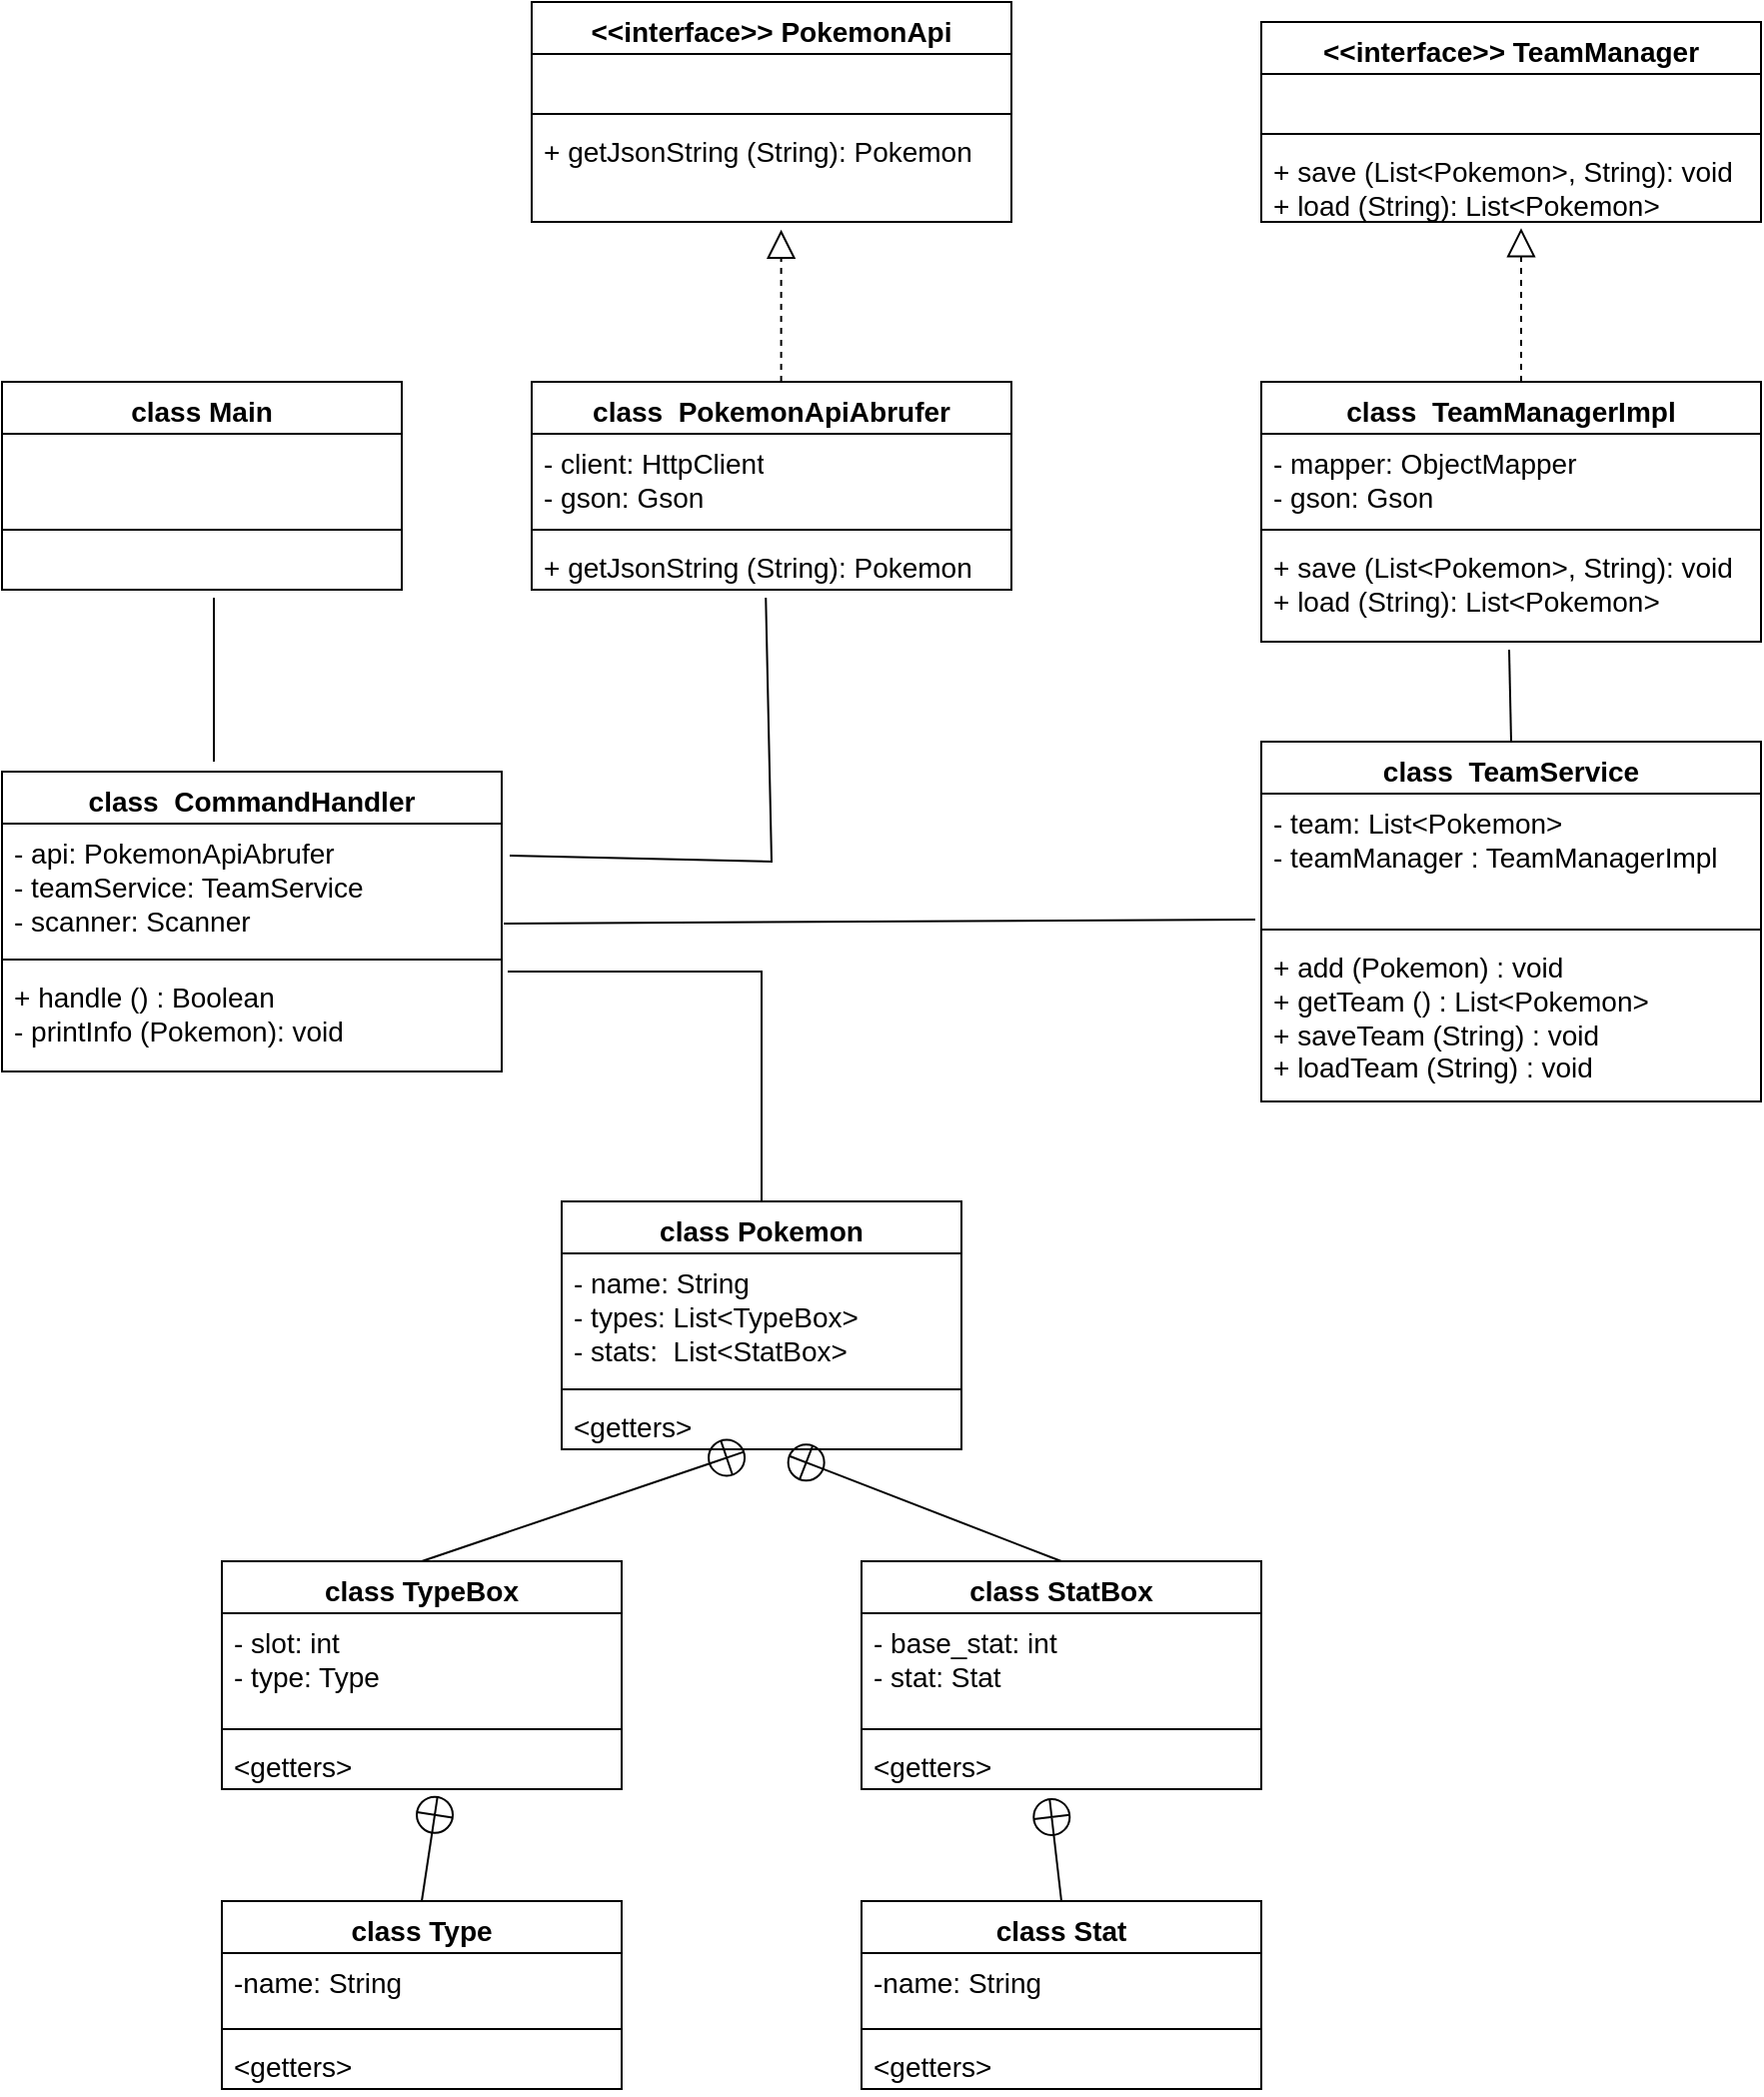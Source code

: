 <mxfile version="27.0.6">
  <diagram name="Seite-1" id="JBDNN14yZHlDi9cgjCYG">
    <mxGraphModel dx="1426" dy="863" grid="1" gridSize="10" guides="1" tooltips="1" connect="1" arrows="1" fold="1" page="1" pageScale="1" pageWidth="1169" pageHeight="827" math="0" shadow="0">
      <root>
        <mxCell id="0" />
        <mxCell id="1" parent="0" />
        <mxCell id="DUQQMZTj3ee7KA1zqvh8-1" value="class&amp;nbsp; PokemonApiAbrufer" style="swimlane;fontStyle=1;align=center;verticalAlign=top;childLayout=stackLayout;horizontal=1;startSize=26;horizontalStack=0;resizeParent=1;resizeParentMax=0;resizeLast=0;collapsible=1;marginBottom=0;whiteSpace=wrap;html=1;fontSize=14;" vertex="1" parent="1">
          <mxGeometry x="285" y="210" width="240" height="104" as="geometry" />
        </mxCell>
        <mxCell id="DUQQMZTj3ee7KA1zqvh8-2" value="- client: HttpClient&lt;div&gt;- gson: Gson&lt;/div&gt;" style="text;strokeColor=none;fillColor=none;align=left;verticalAlign=top;spacingLeft=4;spacingRight=4;overflow=hidden;rotatable=0;points=[[0,0.5],[1,0.5]];portConstraint=eastwest;whiteSpace=wrap;html=1;fontSize=14;" vertex="1" parent="DUQQMZTj3ee7KA1zqvh8-1">
          <mxGeometry y="26" width="240" height="44" as="geometry" />
        </mxCell>
        <mxCell id="DUQQMZTj3ee7KA1zqvh8-3" value="" style="line;strokeWidth=1;fillColor=none;align=left;verticalAlign=middle;spacingTop=-1;spacingLeft=3;spacingRight=3;rotatable=0;labelPosition=right;points=[];portConstraint=eastwest;strokeColor=inherit;fontSize=14;" vertex="1" parent="DUQQMZTj3ee7KA1zqvh8-1">
          <mxGeometry y="70" width="240" height="8" as="geometry" />
        </mxCell>
        <mxCell id="DUQQMZTj3ee7KA1zqvh8-4" value="+ getJsonString (String): Pokemon" style="text;strokeColor=none;fillColor=none;align=left;verticalAlign=top;spacingLeft=4;spacingRight=4;overflow=hidden;rotatable=0;points=[[0,0.5],[1,0.5]];portConstraint=eastwest;whiteSpace=wrap;html=1;fontSize=14;" vertex="1" parent="DUQQMZTj3ee7KA1zqvh8-1">
          <mxGeometry y="78" width="240" height="26" as="geometry" />
        </mxCell>
        <mxCell id="DUQQMZTj3ee7KA1zqvh8-11" value="&amp;lt;&amp;lt;interface&amp;gt;&amp;gt;&amp;nbsp;&lt;span style=&quot;color: light-dark(rgb(0, 0, 0), rgb(255, 255, 255)); background-color: transparent;&quot;&gt;PokemonApi&lt;/span&gt;" style="swimlane;fontStyle=1;align=center;verticalAlign=top;childLayout=stackLayout;horizontal=1;startSize=26;horizontalStack=0;resizeParent=1;resizeParentMax=0;resizeLast=0;collapsible=1;marginBottom=0;whiteSpace=wrap;html=1;fontSize=14;" vertex="1" parent="1">
          <mxGeometry x="285" y="20" width="240" height="110" as="geometry" />
        </mxCell>
        <mxCell id="DUQQMZTj3ee7KA1zqvh8-12" value="&amp;nbsp;" style="text;strokeColor=none;fillColor=none;align=left;verticalAlign=top;spacingLeft=4;spacingRight=4;overflow=hidden;rotatable=0;points=[[0,0.5],[1,0.5]];portConstraint=eastwest;whiteSpace=wrap;html=1;fontSize=14;" vertex="1" parent="DUQQMZTj3ee7KA1zqvh8-11">
          <mxGeometry y="26" width="240" height="26" as="geometry" />
        </mxCell>
        <mxCell id="DUQQMZTj3ee7KA1zqvh8-13" value="" style="line;strokeWidth=1;fillColor=none;align=left;verticalAlign=middle;spacingTop=-1;spacingLeft=3;spacingRight=3;rotatable=0;labelPosition=right;points=[];portConstraint=eastwest;strokeColor=inherit;fontSize=14;" vertex="1" parent="DUQQMZTj3ee7KA1zqvh8-11">
          <mxGeometry y="52" width="240" height="8" as="geometry" />
        </mxCell>
        <mxCell id="DUQQMZTj3ee7KA1zqvh8-14" value="+ getJsonString (String): Pokemon" style="text;strokeColor=none;fillColor=none;align=left;verticalAlign=top;spacingLeft=4;spacingRight=4;overflow=hidden;rotatable=0;points=[[0,0.5],[1,0.5]];portConstraint=eastwest;whiteSpace=wrap;html=1;fontSize=14;" vertex="1" parent="DUQQMZTj3ee7KA1zqvh8-11">
          <mxGeometry y="60" width="240" height="50" as="geometry" />
        </mxCell>
        <mxCell id="DUQQMZTj3ee7KA1zqvh8-15" value="" style="endArrow=block;dashed=1;endFill=0;endSize=12;html=1;rounded=0;entryX=0.52;entryY=1.077;entryDx=0;entryDy=0;entryPerimeter=0;exitX=0.52;exitY=0;exitDx=0;exitDy=0;exitPerimeter=0;fontSize=14;" edge="1" parent="1" source="DUQQMZTj3ee7KA1zqvh8-1" target="DUQQMZTj3ee7KA1zqvh8-14">
          <mxGeometry width="160" relative="1" as="geometry">
            <mxPoint x="395" y="160" as="sourcePoint" />
            <mxPoint x="555" y="160" as="targetPoint" />
          </mxGeometry>
        </mxCell>
        <mxCell id="DUQQMZTj3ee7KA1zqvh8-16" value="class Main" style="swimlane;fontStyle=1;align=center;verticalAlign=top;childLayout=stackLayout;horizontal=1;startSize=26;horizontalStack=0;resizeParent=1;resizeParentMax=0;resizeLast=0;collapsible=1;marginBottom=0;whiteSpace=wrap;html=1;fontSize=14;" vertex="1" parent="1">
          <mxGeometry x="20" y="210" width="200" height="104" as="geometry" />
        </mxCell>
        <mxCell id="DUQQMZTj3ee7KA1zqvh8-17" value="&amp;nbsp;" style="text;strokeColor=none;fillColor=none;align=left;verticalAlign=top;spacingLeft=4;spacingRight=4;overflow=hidden;rotatable=0;points=[[0,0.5],[1,0.5]];portConstraint=eastwest;whiteSpace=wrap;html=1;fontSize=14;" vertex="1" parent="DUQQMZTj3ee7KA1zqvh8-16">
          <mxGeometry y="26" width="200" height="44" as="geometry" />
        </mxCell>
        <mxCell id="DUQQMZTj3ee7KA1zqvh8-18" value="" style="line;strokeWidth=1;fillColor=none;align=left;verticalAlign=middle;spacingTop=-1;spacingLeft=3;spacingRight=3;rotatable=0;labelPosition=right;points=[];portConstraint=eastwest;strokeColor=inherit;fontSize=14;" vertex="1" parent="DUQQMZTj3ee7KA1zqvh8-16">
          <mxGeometry y="70" width="200" height="8" as="geometry" />
        </mxCell>
        <mxCell id="DUQQMZTj3ee7KA1zqvh8-19" value="&amp;nbsp;" style="text;strokeColor=none;fillColor=none;align=left;verticalAlign=top;spacingLeft=4;spacingRight=4;overflow=hidden;rotatable=0;points=[[0,0.5],[1,0.5]];portConstraint=eastwest;whiteSpace=wrap;html=1;fontSize=14;" vertex="1" parent="DUQQMZTj3ee7KA1zqvh8-16">
          <mxGeometry y="78" width="200" height="26" as="geometry" />
        </mxCell>
        <mxCell id="DUQQMZTj3ee7KA1zqvh8-20" value="class&amp;nbsp; TeamManagerImpl" style="swimlane;fontStyle=1;align=center;verticalAlign=top;childLayout=stackLayout;horizontal=1;startSize=26;horizontalStack=0;resizeParent=1;resizeParentMax=0;resizeLast=0;collapsible=1;marginBottom=0;whiteSpace=wrap;html=1;fontSize=14;" vertex="1" parent="1">
          <mxGeometry x="650" y="210" width="250" height="130" as="geometry" />
        </mxCell>
        <mxCell id="DUQQMZTj3ee7KA1zqvh8-21" value="- mapper: ObjectMapper&lt;div&gt;- gson: Gson&lt;/div&gt;" style="text;strokeColor=none;fillColor=none;align=left;verticalAlign=top;spacingLeft=4;spacingRight=4;overflow=hidden;rotatable=0;points=[[0,0.5],[1,0.5]];portConstraint=eastwest;whiteSpace=wrap;html=1;fontSize=14;" vertex="1" parent="DUQQMZTj3ee7KA1zqvh8-20">
          <mxGeometry y="26" width="250" height="44" as="geometry" />
        </mxCell>
        <mxCell id="DUQQMZTj3ee7KA1zqvh8-22" value="" style="line;strokeWidth=1;fillColor=none;align=left;verticalAlign=middle;spacingTop=-1;spacingLeft=3;spacingRight=3;rotatable=0;labelPosition=right;points=[];portConstraint=eastwest;strokeColor=inherit;fontSize=14;" vertex="1" parent="DUQQMZTj3ee7KA1zqvh8-20">
          <mxGeometry y="70" width="250" height="8" as="geometry" />
        </mxCell>
        <mxCell id="DUQQMZTj3ee7KA1zqvh8-23" value="+ save (List&amp;lt;Pokemon&amp;gt;, String): void&lt;div&gt;+ load (String): List&amp;lt;Pokemon&amp;gt;&lt;/div&gt;" style="text;strokeColor=none;fillColor=none;align=left;verticalAlign=top;spacingLeft=4;spacingRight=4;overflow=hidden;rotatable=0;points=[[0,0.5],[1,0.5]];portConstraint=eastwest;whiteSpace=wrap;html=1;fontSize=14;" vertex="1" parent="DUQQMZTj3ee7KA1zqvh8-20">
          <mxGeometry y="78" width="250" height="52" as="geometry" />
        </mxCell>
        <mxCell id="DUQQMZTj3ee7KA1zqvh8-24" value="&amp;lt;&amp;lt;interface&amp;gt;&amp;gt;&amp;nbsp;&lt;span style=&quot;color: light-dark(rgb(0, 0, 0), rgb(255, 255, 255)); background-color: transparent;&quot;&gt;TeamManager&lt;/span&gt;" style="swimlane;fontStyle=1;align=center;verticalAlign=top;childLayout=stackLayout;horizontal=1;startSize=26;horizontalStack=0;resizeParent=1;resizeParentMax=0;resizeLast=0;collapsible=1;marginBottom=0;whiteSpace=wrap;html=1;fontSize=14;" vertex="1" parent="1">
          <mxGeometry x="650" y="30" width="250" height="100" as="geometry" />
        </mxCell>
        <mxCell id="DUQQMZTj3ee7KA1zqvh8-25" value="&amp;nbsp;" style="text;strokeColor=none;fillColor=none;align=left;verticalAlign=top;spacingLeft=4;spacingRight=4;overflow=hidden;rotatable=0;points=[[0,0.5],[1,0.5]];portConstraint=eastwest;whiteSpace=wrap;html=1;fontSize=14;" vertex="1" parent="DUQQMZTj3ee7KA1zqvh8-24">
          <mxGeometry y="26" width="250" height="26" as="geometry" />
        </mxCell>
        <mxCell id="DUQQMZTj3ee7KA1zqvh8-26" value="" style="line;strokeWidth=1;fillColor=none;align=left;verticalAlign=middle;spacingTop=-1;spacingLeft=3;spacingRight=3;rotatable=0;labelPosition=right;points=[];portConstraint=eastwest;strokeColor=inherit;fontSize=14;" vertex="1" parent="DUQQMZTj3ee7KA1zqvh8-24">
          <mxGeometry y="52" width="250" height="8" as="geometry" />
        </mxCell>
        <mxCell id="DUQQMZTj3ee7KA1zqvh8-27" value="+ save (List&amp;lt;Pokemon&amp;gt;, String): void&lt;div&gt;+ load (String): List&amp;lt;Pokemon&amp;gt;&lt;/div&gt;" style="text;strokeColor=none;fillColor=none;align=left;verticalAlign=top;spacingLeft=4;spacingRight=4;overflow=hidden;rotatable=0;points=[[0,0.5],[1,0.5]];portConstraint=eastwest;whiteSpace=wrap;html=1;fontSize=14;" vertex="1" parent="DUQQMZTj3ee7KA1zqvh8-24">
          <mxGeometry y="60" width="250" height="40" as="geometry" />
        </mxCell>
        <mxCell id="DUQQMZTj3ee7KA1zqvh8-28" value="" style="endArrow=block;dashed=1;endFill=0;endSize=12;html=1;rounded=0;entryX=0.52;entryY=1.077;entryDx=0;entryDy=0;entryPerimeter=0;exitX=0.52;exitY=0;exitDx=0;exitDy=0;exitPerimeter=0;fontSize=14;" edge="1" parent="1" source="DUQQMZTj3ee7KA1zqvh8-20" target="DUQQMZTj3ee7KA1zqvh8-27">
          <mxGeometry width="160" relative="1" as="geometry">
            <mxPoint x="760" y="210" as="sourcePoint" />
            <mxPoint x="920" y="210" as="targetPoint" />
          </mxGeometry>
        </mxCell>
        <mxCell id="DUQQMZTj3ee7KA1zqvh8-29" value="class Pokemon" style="swimlane;fontStyle=1;align=center;verticalAlign=top;childLayout=stackLayout;horizontal=1;startSize=26;horizontalStack=0;resizeParent=1;resizeParentMax=0;resizeLast=0;collapsible=1;marginBottom=0;whiteSpace=wrap;html=1;fontSize=14;" vertex="1" parent="1">
          <mxGeometry x="300" y="620" width="200" height="124" as="geometry" />
        </mxCell>
        <mxCell id="DUQQMZTj3ee7KA1zqvh8-30" value="- name: String&lt;div&gt;- types: List&amp;lt;TypeBox&amp;gt;&lt;/div&gt;&lt;div&gt;- stats:&amp;nbsp; List&amp;lt;StatBox&amp;gt;&lt;/div&gt;" style="text;strokeColor=none;fillColor=none;align=left;verticalAlign=top;spacingLeft=4;spacingRight=4;overflow=hidden;rotatable=0;points=[[0,0.5],[1,0.5]];portConstraint=eastwest;whiteSpace=wrap;html=1;fontSize=14;" vertex="1" parent="DUQQMZTj3ee7KA1zqvh8-29">
          <mxGeometry y="26" width="200" height="64" as="geometry" />
        </mxCell>
        <mxCell id="DUQQMZTj3ee7KA1zqvh8-31" value="" style="line;strokeWidth=1;fillColor=none;align=left;verticalAlign=middle;spacingTop=-1;spacingLeft=3;spacingRight=3;rotatable=0;labelPosition=right;points=[];portConstraint=eastwest;strokeColor=inherit;fontSize=14;" vertex="1" parent="DUQQMZTj3ee7KA1zqvh8-29">
          <mxGeometry y="90" width="200" height="8" as="geometry" />
        </mxCell>
        <mxCell id="DUQQMZTj3ee7KA1zqvh8-32" value="&amp;lt;getters&amp;gt;" style="text;strokeColor=none;fillColor=none;align=left;verticalAlign=top;spacingLeft=4;spacingRight=4;overflow=hidden;rotatable=0;points=[[0,0.5],[1,0.5]];portConstraint=eastwest;whiteSpace=wrap;html=1;fontSize=14;" vertex="1" parent="DUQQMZTj3ee7KA1zqvh8-29">
          <mxGeometry y="98" width="200" height="26" as="geometry" />
        </mxCell>
        <mxCell id="DUQQMZTj3ee7KA1zqvh8-33" value="class TypeBox" style="swimlane;fontStyle=1;align=center;verticalAlign=top;childLayout=stackLayout;horizontal=1;startSize=26;horizontalStack=0;resizeParent=1;resizeParentMax=0;resizeLast=0;collapsible=1;marginBottom=0;whiteSpace=wrap;html=1;fontSize=14;" vertex="1" parent="1">
          <mxGeometry x="130" y="800" width="200" height="114" as="geometry" />
        </mxCell>
        <mxCell id="DUQQMZTj3ee7KA1zqvh8-34" value="- slot: int&lt;div&gt;&lt;div&gt;- type: Type&lt;/div&gt;&lt;div&gt;&lt;br&gt;&lt;/div&gt;&lt;/div&gt;" style="text;strokeColor=none;fillColor=none;align=left;verticalAlign=top;spacingLeft=4;spacingRight=4;overflow=hidden;rotatable=0;points=[[0,0.5],[1,0.5]];portConstraint=eastwest;whiteSpace=wrap;html=1;fontSize=14;" vertex="1" parent="DUQQMZTj3ee7KA1zqvh8-33">
          <mxGeometry y="26" width="200" height="54" as="geometry" />
        </mxCell>
        <mxCell id="DUQQMZTj3ee7KA1zqvh8-35" value="" style="line;strokeWidth=1;fillColor=none;align=left;verticalAlign=middle;spacingTop=-1;spacingLeft=3;spacingRight=3;rotatable=0;labelPosition=right;points=[];portConstraint=eastwest;strokeColor=inherit;fontSize=14;" vertex="1" parent="DUQQMZTj3ee7KA1zqvh8-33">
          <mxGeometry y="80" width="200" height="8" as="geometry" />
        </mxCell>
        <mxCell id="DUQQMZTj3ee7KA1zqvh8-36" value="&amp;lt;getters&amp;gt;" style="text;strokeColor=none;fillColor=none;align=left;verticalAlign=top;spacingLeft=4;spacingRight=4;overflow=hidden;rotatable=0;points=[[0,0.5],[1,0.5]];portConstraint=eastwest;whiteSpace=wrap;html=1;fontSize=14;" vertex="1" parent="DUQQMZTj3ee7KA1zqvh8-33">
          <mxGeometry y="88" width="200" height="26" as="geometry" />
        </mxCell>
        <mxCell id="DUQQMZTj3ee7KA1zqvh8-40" value="" style="endArrow=circlePlus;startArrow=none;endFill=0;startFill=0;endSize=8;html=1;labelBackgroundColor=none;rounded=0;exitX=0.5;exitY=0;exitDx=0;exitDy=0;entryX=0.46;entryY=1.038;entryDx=0;entryDy=0;entryPerimeter=0;" edge="1" parent="1" source="DUQQMZTj3ee7KA1zqvh8-33" target="DUQQMZTj3ee7KA1zqvh8-32">
          <mxGeometry width="160" relative="1" as="geometry">
            <mxPoint x="455" y="782" as="sourcePoint" />
            <mxPoint x="445" y="788" as="targetPoint" />
          </mxGeometry>
        </mxCell>
        <mxCell id="DUQQMZTj3ee7KA1zqvh8-41" value="class Type" style="swimlane;fontStyle=1;align=center;verticalAlign=top;childLayout=stackLayout;horizontal=1;startSize=26;horizontalStack=0;resizeParent=1;resizeParentMax=0;resizeLast=0;collapsible=1;marginBottom=0;whiteSpace=wrap;html=1;fontSize=14;" vertex="1" parent="1">
          <mxGeometry x="130" y="970" width="200" height="94" as="geometry" />
        </mxCell>
        <mxCell id="DUQQMZTj3ee7KA1zqvh8-42" value="&lt;div&gt;&lt;div&gt;-name: String&lt;/div&gt;&lt;/div&gt;" style="text;strokeColor=none;fillColor=none;align=left;verticalAlign=top;spacingLeft=4;spacingRight=4;overflow=hidden;rotatable=0;points=[[0,0.5],[1,0.5]];portConstraint=eastwest;whiteSpace=wrap;html=1;fontSize=14;" vertex="1" parent="DUQQMZTj3ee7KA1zqvh8-41">
          <mxGeometry y="26" width="200" height="34" as="geometry" />
        </mxCell>
        <mxCell id="DUQQMZTj3ee7KA1zqvh8-43" value="" style="line;strokeWidth=1;fillColor=none;align=left;verticalAlign=middle;spacingTop=-1;spacingLeft=3;spacingRight=3;rotatable=0;labelPosition=right;points=[];portConstraint=eastwest;strokeColor=inherit;fontSize=14;" vertex="1" parent="DUQQMZTj3ee7KA1zqvh8-41">
          <mxGeometry y="60" width="200" height="8" as="geometry" />
        </mxCell>
        <mxCell id="DUQQMZTj3ee7KA1zqvh8-44" value="&amp;lt;getters&amp;gt;" style="text;strokeColor=none;fillColor=none;align=left;verticalAlign=top;spacingLeft=4;spacingRight=4;overflow=hidden;rotatable=0;points=[[0,0.5],[1,0.5]];portConstraint=eastwest;whiteSpace=wrap;html=1;fontSize=14;" vertex="1" parent="DUQQMZTj3ee7KA1zqvh8-41">
          <mxGeometry y="68" width="200" height="26" as="geometry" />
        </mxCell>
        <mxCell id="DUQQMZTj3ee7KA1zqvh8-45" value="" style="endArrow=circlePlus;startArrow=none;endFill=0;startFill=0;endSize=8;html=1;labelBackgroundColor=none;rounded=0;exitX=0.5;exitY=0;exitDx=0;exitDy=0;entryX=0.54;entryY=1.115;entryDx=0;entryDy=0;entryPerimeter=0;" edge="1" parent="1" source="DUQQMZTj3ee7KA1zqvh8-41" target="DUQQMZTj3ee7KA1zqvh8-36">
          <mxGeometry width="160" relative="1" as="geometry">
            <mxPoint x="425" y="891" as="sourcePoint" />
            <mxPoint x="507" y="848" as="targetPoint" />
          </mxGeometry>
        </mxCell>
        <mxCell id="DUQQMZTj3ee7KA1zqvh8-46" value="class StatBox" style="swimlane;fontStyle=1;align=center;verticalAlign=top;childLayout=stackLayout;horizontal=1;startSize=26;horizontalStack=0;resizeParent=1;resizeParentMax=0;resizeLast=0;collapsible=1;marginBottom=0;whiteSpace=wrap;html=1;fontSize=14;" vertex="1" parent="1">
          <mxGeometry x="450" y="800" width="200" height="114" as="geometry" />
        </mxCell>
        <mxCell id="DUQQMZTj3ee7KA1zqvh8-47" value="- base_stat: int&lt;div&gt;&lt;div&gt;- stat: Stat&lt;/div&gt;&lt;div&gt;&lt;br&gt;&lt;/div&gt;&lt;/div&gt;" style="text;strokeColor=none;fillColor=none;align=left;verticalAlign=top;spacingLeft=4;spacingRight=4;overflow=hidden;rotatable=0;points=[[0,0.5],[1,0.5]];portConstraint=eastwest;whiteSpace=wrap;html=1;fontSize=14;" vertex="1" parent="DUQQMZTj3ee7KA1zqvh8-46">
          <mxGeometry y="26" width="200" height="54" as="geometry" />
        </mxCell>
        <mxCell id="DUQQMZTj3ee7KA1zqvh8-48" value="" style="line;strokeWidth=1;fillColor=none;align=left;verticalAlign=middle;spacingTop=-1;spacingLeft=3;spacingRight=3;rotatable=0;labelPosition=right;points=[];portConstraint=eastwest;strokeColor=inherit;fontSize=14;" vertex="1" parent="DUQQMZTj3ee7KA1zqvh8-46">
          <mxGeometry y="80" width="200" height="8" as="geometry" />
        </mxCell>
        <mxCell id="DUQQMZTj3ee7KA1zqvh8-49" value="&amp;lt;getters&amp;gt;" style="text;strokeColor=none;fillColor=none;align=left;verticalAlign=top;spacingLeft=4;spacingRight=4;overflow=hidden;rotatable=0;points=[[0,0.5],[1,0.5]];portConstraint=eastwest;whiteSpace=wrap;html=1;fontSize=14;" vertex="1" parent="DUQQMZTj3ee7KA1zqvh8-46">
          <mxGeometry y="88" width="200" height="26" as="geometry" />
        </mxCell>
        <mxCell id="DUQQMZTj3ee7KA1zqvh8-50" value="class Stat" style="swimlane;fontStyle=1;align=center;verticalAlign=top;childLayout=stackLayout;horizontal=1;startSize=26;horizontalStack=0;resizeParent=1;resizeParentMax=0;resizeLast=0;collapsible=1;marginBottom=0;whiteSpace=wrap;html=1;fontSize=14;" vertex="1" parent="1">
          <mxGeometry x="450" y="970" width="200" height="94" as="geometry" />
        </mxCell>
        <mxCell id="DUQQMZTj3ee7KA1zqvh8-51" value="&lt;div&gt;&lt;div&gt;-name: String&lt;/div&gt;&lt;/div&gt;" style="text;strokeColor=none;fillColor=none;align=left;verticalAlign=top;spacingLeft=4;spacingRight=4;overflow=hidden;rotatable=0;points=[[0,0.5],[1,0.5]];portConstraint=eastwest;whiteSpace=wrap;html=1;fontSize=14;" vertex="1" parent="DUQQMZTj3ee7KA1zqvh8-50">
          <mxGeometry y="26" width="200" height="34" as="geometry" />
        </mxCell>
        <mxCell id="DUQQMZTj3ee7KA1zqvh8-52" value="" style="line;strokeWidth=1;fillColor=none;align=left;verticalAlign=middle;spacingTop=-1;spacingLeft=3;spacingRight=3;rotatable=0;labelPosition=right;points=[];portConstraint=eastwest;strokeColor=inherit;fontSize=14;" vertex="1" parent="DUQQMZTj3ee7KA1zqvh8-50">
          <mxGeometry y="60" width="200" height="8" as="geometry" />
        </mxCell>
        <mxCell id="DUQQMZTj3ee7KA1zqvh8-53" value="&amp;lt;getters&amp;gt;" style="text;strokeColor=none;fillColor=none;align=left;verticalAlign=top;spacingLeft=4;spacingRight=4;overflow=hidden;rotatable=0;points=[[0,0.5],[1,0.5]];portConstraint=eastwest;whiteSpace=wrap;html=1;fontSize=14;" vertex="1" parent="DUQQMZTj3ee7KA1zqvh8-50">
          <mxGeometry y="68" width="200" height="26" as="geometry" />
        </mxCell>
        <mxCell id="DUQQMZTj3ee7KA1zqvh8-54" value="" style="endArrow=circlePlus;startArrow=none;endFill=0;startFill=0;endSize=8;html=1;labelBackgroundColor=none;rounded=0;exitX=0.5;exitY=0;exitDx=0;exitDy=0;entryX=0.47;entryY=1.154;entryDx=0;entryDy=0;entryPerimeter=0;" edge="1" parent="1" source="DUQQMZTj3ee7KA1zqvh8-50" target="DUQQMZTj3ee7KA1zqvh8-49">
          <mxGeometry width="160" relative="1" as="geometry">
            <mxPoint x="725" y="891" as="sourcePoint" />
            <mxPoint x="807" y="848" as="targetPoint" />
          </mxGeometry>
        </mxCell>
        <mxCell id="DUQQMZTj3ee7KA1zqvh8-55" value="" style="endArrow=circlePlus;startArrow=none;endFill=0;startFill=0;endSize=8;html=1;labelBackgroundColor=none;rounded=0;entryX=0.565;entryY=1.115;entryDx=0;entryDy=0;entryPerimeter=0;exitX=0.5;exitY=0;exitDx=0;exitDy=0;" edge="1" parent="1" source="DUQQMZTj3ee7KA1zqvh8-46" target="DUQQMZTj3ee7KA1zqvh8-32">
          <mxGeometry width="160" relative="1" as="geometry">
            <mxPoint x="485" y="808" as="sourcePoint" />
            <mxPoint x="577" y="758" as="targetPoint" />
          </mxGeometry>
        </mxCell>
        <mxCell id="DUQQMZTj3ee7KA1zqvh8-56" value="class&amp;nbsp; CommandHandler" style="swimlane;fontStyle=1;align=center;verticalAlign=top;childLayout=stackLayout;horizontal=1;startSize=26;horizontalStack=0;resizeParent=1;resizeParentMax=0;resizeLast=0;collapsible=1;marginBottom=0;whiteSpace=wrap;html=1;fontSize=14;" vertex="1" parent="1">
          <mxGeometry x="20" y="405" width="250" height="150" as="geometry" />
        </mxCell>
        <mxCell id="DUQQMZTj3ee7KA1zqvh8-57" value="- api: PokemonApiAbrufer&lt;div&gt;- teamService: TeamService&lt;/div&gt;&lt;div&gt;- scanner: Scanner&lt;/div&gt;" style="text;strokeColor=none;fillColor=none;align=left;verticalAlign=top;spacingLeft=4;spacingRight=4;overflow=hidden;rotatable=0;points=[[0,0.5],[1,0.5]];portConstraint=eastwest;whiteSpace=wrap;html=1;fontSize=14;" vertex="1" parent="DUQQMZTj3ee7KA1zqvh8-56">
          <mxGeometry y="26" width="250" height="64" as="geometry" />
        </mxCell>
        <mxCell id="DUQQMZTj3ee7KA1zqvh8-58" value="" style="line;strokeWidth=1;fillColor=none;align=left;verticalAlign=middle;spacingTop=-1;spacingLeft=3;spacingRight=3;rotatable=0;labelPosition=right;points=[];portConstraint=eastwest;strokeColor=inherit;fontSize=14;" vertex="1" parent="DUQQMZTj3ee7KA1zqvh8-56">
          <mxGeometry y="90" width="250" height="8" as="geometry" />
        </mxCell>
        <mxCell id="DUQQMZTj3ee7KA1zqvh8-59" value="+ handle () : Boolean&lt;div&gt;- printInfo (Pokemon): void&lt;/div&gt;" style="text;strokeColor=none;fillColor=none;align=left;verticalAlign=top;spacingLeft=4;spacingRight=4;overflow=hidden;rotatable=0;points=[[0,0.5],[1,0.5]];portConstraint=eastwest;whiteSpace=wrap;html=1;fontSize=14;" vertex="1" parent="DUQQMZTj3ee7KA1zqvh8-56">
          <mxGeometry y="98" width="250" height="52" as="geometry" />
        </mxCell>
        <mxCell id="DUQQMZTj3ee7KA1zqvh8-60" value="class&amp;nbsp; TeamService" style="swimlane;fontStyle=1;align=center;verticalAlign=top;childLayout=stackLayout;horizontal=1;startSize=26;horizontalStack=0;resizeParent=1;resizeParentMax=0;resizeLast=0;collapsible=1;marginBottom=0;whiteSpace=wrap;html=1;fontSize=14;" vertex="1" parent="1">
          <mxGeometry x="650" y="390" width="250" height="180" as="geometry" />
        </mxCell>
        <mxCell id="DUQQMZTj3ee7KA1zqvh8-61" value="- team: List&amp;lt;Pokemon&amp;gt;&lt;div&gt;- teamManager : TeamManagerImpl&lt;/div&gt;" style="text;strokeColor=none;fillColor=none;align=left;verticalAlign=top;spacingLeft=4;spacingRight=4;overflow=hidden;rotatable=0;points=[[0,0.5],[1,0.5]];portConstraint=eastwest;whiteSpace=wrap;html=1;fontSize=14;" vertex="1" parent="DUQQMZTj3ee7KA1zqvh8-60">
          <mxGeometry y="26" width="250" height="64" as="geometry" />
        </mxCell>
        <mxCell id="DUQQMZTj3ee7KA1zqvh8-62" value="" style="line;strokeWidth=1;fillColor=none;align=left;verticalAlign=middle;spacingTop=-1;spacingLeft=3;spacingRight=3;rotatable=0;labelPosition=right;points=[];portConstraint=eastwest;strokeColor=inherit;fontSize=14;" vertex="1" parent="DUQQMZTj3ee7KA1zqvh8-60">
          <mxGeometry y="90" width="250" height="8" as="geometry" />
        </mxCell>
        <mxCell id="DUQQMZTj3ee7KA1zqvh8-63" value="+ add (Pokemon) : void&lt;div&gt;+ getTeam () : List&amp;lt;Pokemon&amp;gt;&lt;/div&gt;&lt;div&gt;+ saveTeam (String) : void&lt;/div&gt;&lt;div&gt;+ loadTeam (String) : void&lt;/div&gt;" style="text;strokeColor=none;fillColor=none;align=left;verticalAlign=top;spacingLeft=4;spacingRight=4;overflow=hidden;rotatable=0;points=[[0,0.5],[1,0.5]];portConstraint=eastwest;whiteSpace=wrap;html=1;fontSize=14;" vertex="1" parent="DUQQMZTj3ee7KA1zqvh8-60">
          <mxGeometry y="98" width="250" height="82" as="geometry" />
        </mxCell>
        <mxCell id="DUQQMZTj3ee7KA1zqvh8-64" value="" style="endArrow=none;html=1;rounded=0;exitX=1.016;exitY=0.25;exitDx=0;exitDy=0;entryX=0.488;entryY=1.154;entryDx=0;entryDy=0;entryPerimeter=0;exitPerimeter=0;" edge="1" parent="1" source="DUQQMZTj3ee7KA1zqvh8-57" target="DUQQMZTj3ee7KA1zqvh8-4">
          <mxGeometry width="50" height="50" relative="1" as="geometry">
            <mxPoint x="630" y="370" as="sourcePoint" />
            <mxPoint x="680" y="320" as="targetPoint" />
            <Array as="points">
              <mxPoint x="405" y="450" />
            </Array>
          </mxGeometry>
        </mxCell>
        <mxCell id="DUQQMZTj3ee7KA1zqvh8-65" value="" style="endArrow=none;html=1;rounded=0;entryX=0.53;entryY=1.154;entryDx=0;entryDy=0;entryPerimeter=0;" edge="1" parent="1" target="DUQQMZTj3ee7KA1zqvh8-19">
          <mxGeometry width="50" height="50" relative="1" as="geometry">
            <mxPoint x="126" y="400" as="sourcePoint" />
            <mxPoint x="270" y="350" as="targetPoint" />
          </mxGeometry>
        </mxCell>
        <mxCell id="DUQQMZTj3ee7KA1zqvh8-66" value="" style="endArrow=none;html=1;rounded=0;exitX=0.5;exitY=0;exitDx=0;exitDy=0;entryX=1.012;entryY=0.038;entryDx=0;entryDy=0;entryPerimeter=0;" edge="1" parent="1" source="DUQQMZTj3ee7KA1zqvh8-29" target="DUQQMZTj3ee7KA1zqvh8-59">
          <mxGeometry width="50" height="50" relative="1" as="geometry">
            <mxPoint x="243" y="602" as="sourcePoint" />
            <mxPoint x="240" y="530" as="targetPoint" />
            <Array as="points">
              <mxPoint x="400" y="505" />
            </Array>
          </mxGeometry>
        </mxCell>
        <mxCell id="DUQQMZTj3ee7KA1zqvh8-67" value="" style="endArrow=none;html=1;rounded=0;exitX=1.004;exitY=0.781;exitDx=0;exitDy=0;entryX=-0.012;entryY=0.984;entryDx=0;entryDy=0;entryPerimeter=0;exitPerimeter=0;" edge="1" parent="1" source="DUQQMZTj3ee7KA1zqvh8-57" target="DUQQMZTj3ee7KA1zqvh8-61">
          <mxGeometry width="50" height="50" relative="1" as="geometry">
            <mxPoint x="533" y="572" as="sourcePoint" />
            <mxPoint x="530" y="500" as="targetPoint" />
          </mxGeometry>
        </mxCell>
        <mxCell id="DUQQMZTj3ee7KA1zqvh8-68" value="" style="endArrow=none;html=1;rounded=0;exitX=0.5;exitY=0;exitDx=0;exitDy=0;entryX=0.496;entryY=1.077;entryDx=0;entryDy=0;entryPerimeter=0;" edge="1" parent="1" source="DUQQMZTj3ee7KA1zqvh8-60" target="DUQQMZTj3ee7KA1zqvh8-23">
          <mxGeometry width="50" height="50" relative="1" as="geometry">
            <mxPoint x="533" y="492" as="sourcePoint" />
            <mxPoint x="730" y="380" as="targetPoint" />
          </mxGeometry>
        </mxCell>
      </root>
    </mxGraphModel>
  </diagram>
</mxfile>
